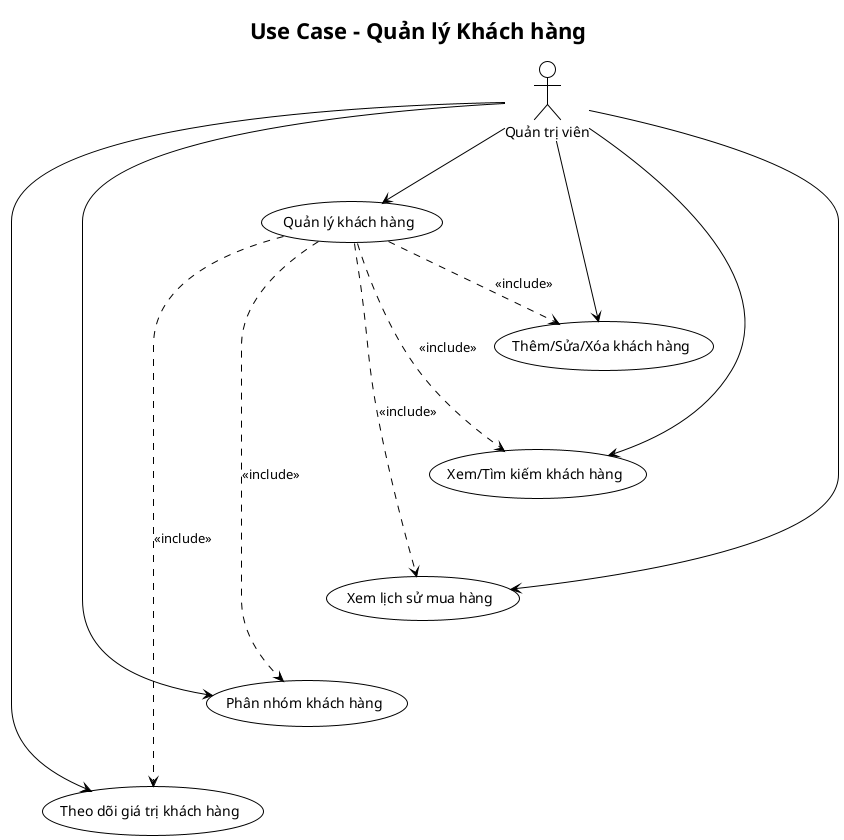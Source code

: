 @startuml
!theme plain
skinparam direction top to bottom
skinparam actorStyle rectangle
skinparam usecaseStyle rectangle

title Use Case - Quản lý Khách hàng

actor "Quản trị viên" as Admin

usecase "Quản lý khách hàng" as UC3
usecase "Thêm/Sửa/Xóa khách hàng" as UC3_1
usecase "Xem/Tìm kiếm khách hàng" as UC3_2
usecase "Xem lịch sử mua hàng" as UC3_3
usecase "Phân nhóm khách hàng" as UC3_4
usecase "Theo dõi giá trị khách hàng" as UC3_5

Admin --> UC3
Admin --> UC3_1
Admin --> UC3_2
Admin --> UC3_3
Admin --> UC3_4
Admin --> UC3_5

UC3 ..> UC3_1 : <<include>>
UC3 ..> UC3_2 : <<include>>
UC3 ..> UC3_3 : <<include>>
UC3 ..> UC3_4 : <<include>>
UC3 ..> UC3_5 : <<include>>

UC3_1 -[hidden]-> UC3_2
UC3_2 -[hidden]-> UC3_3
UC3_3 -[hidden]-> UC3_4
UC3_4 -[hidden]-> UC3_5

@enduml
